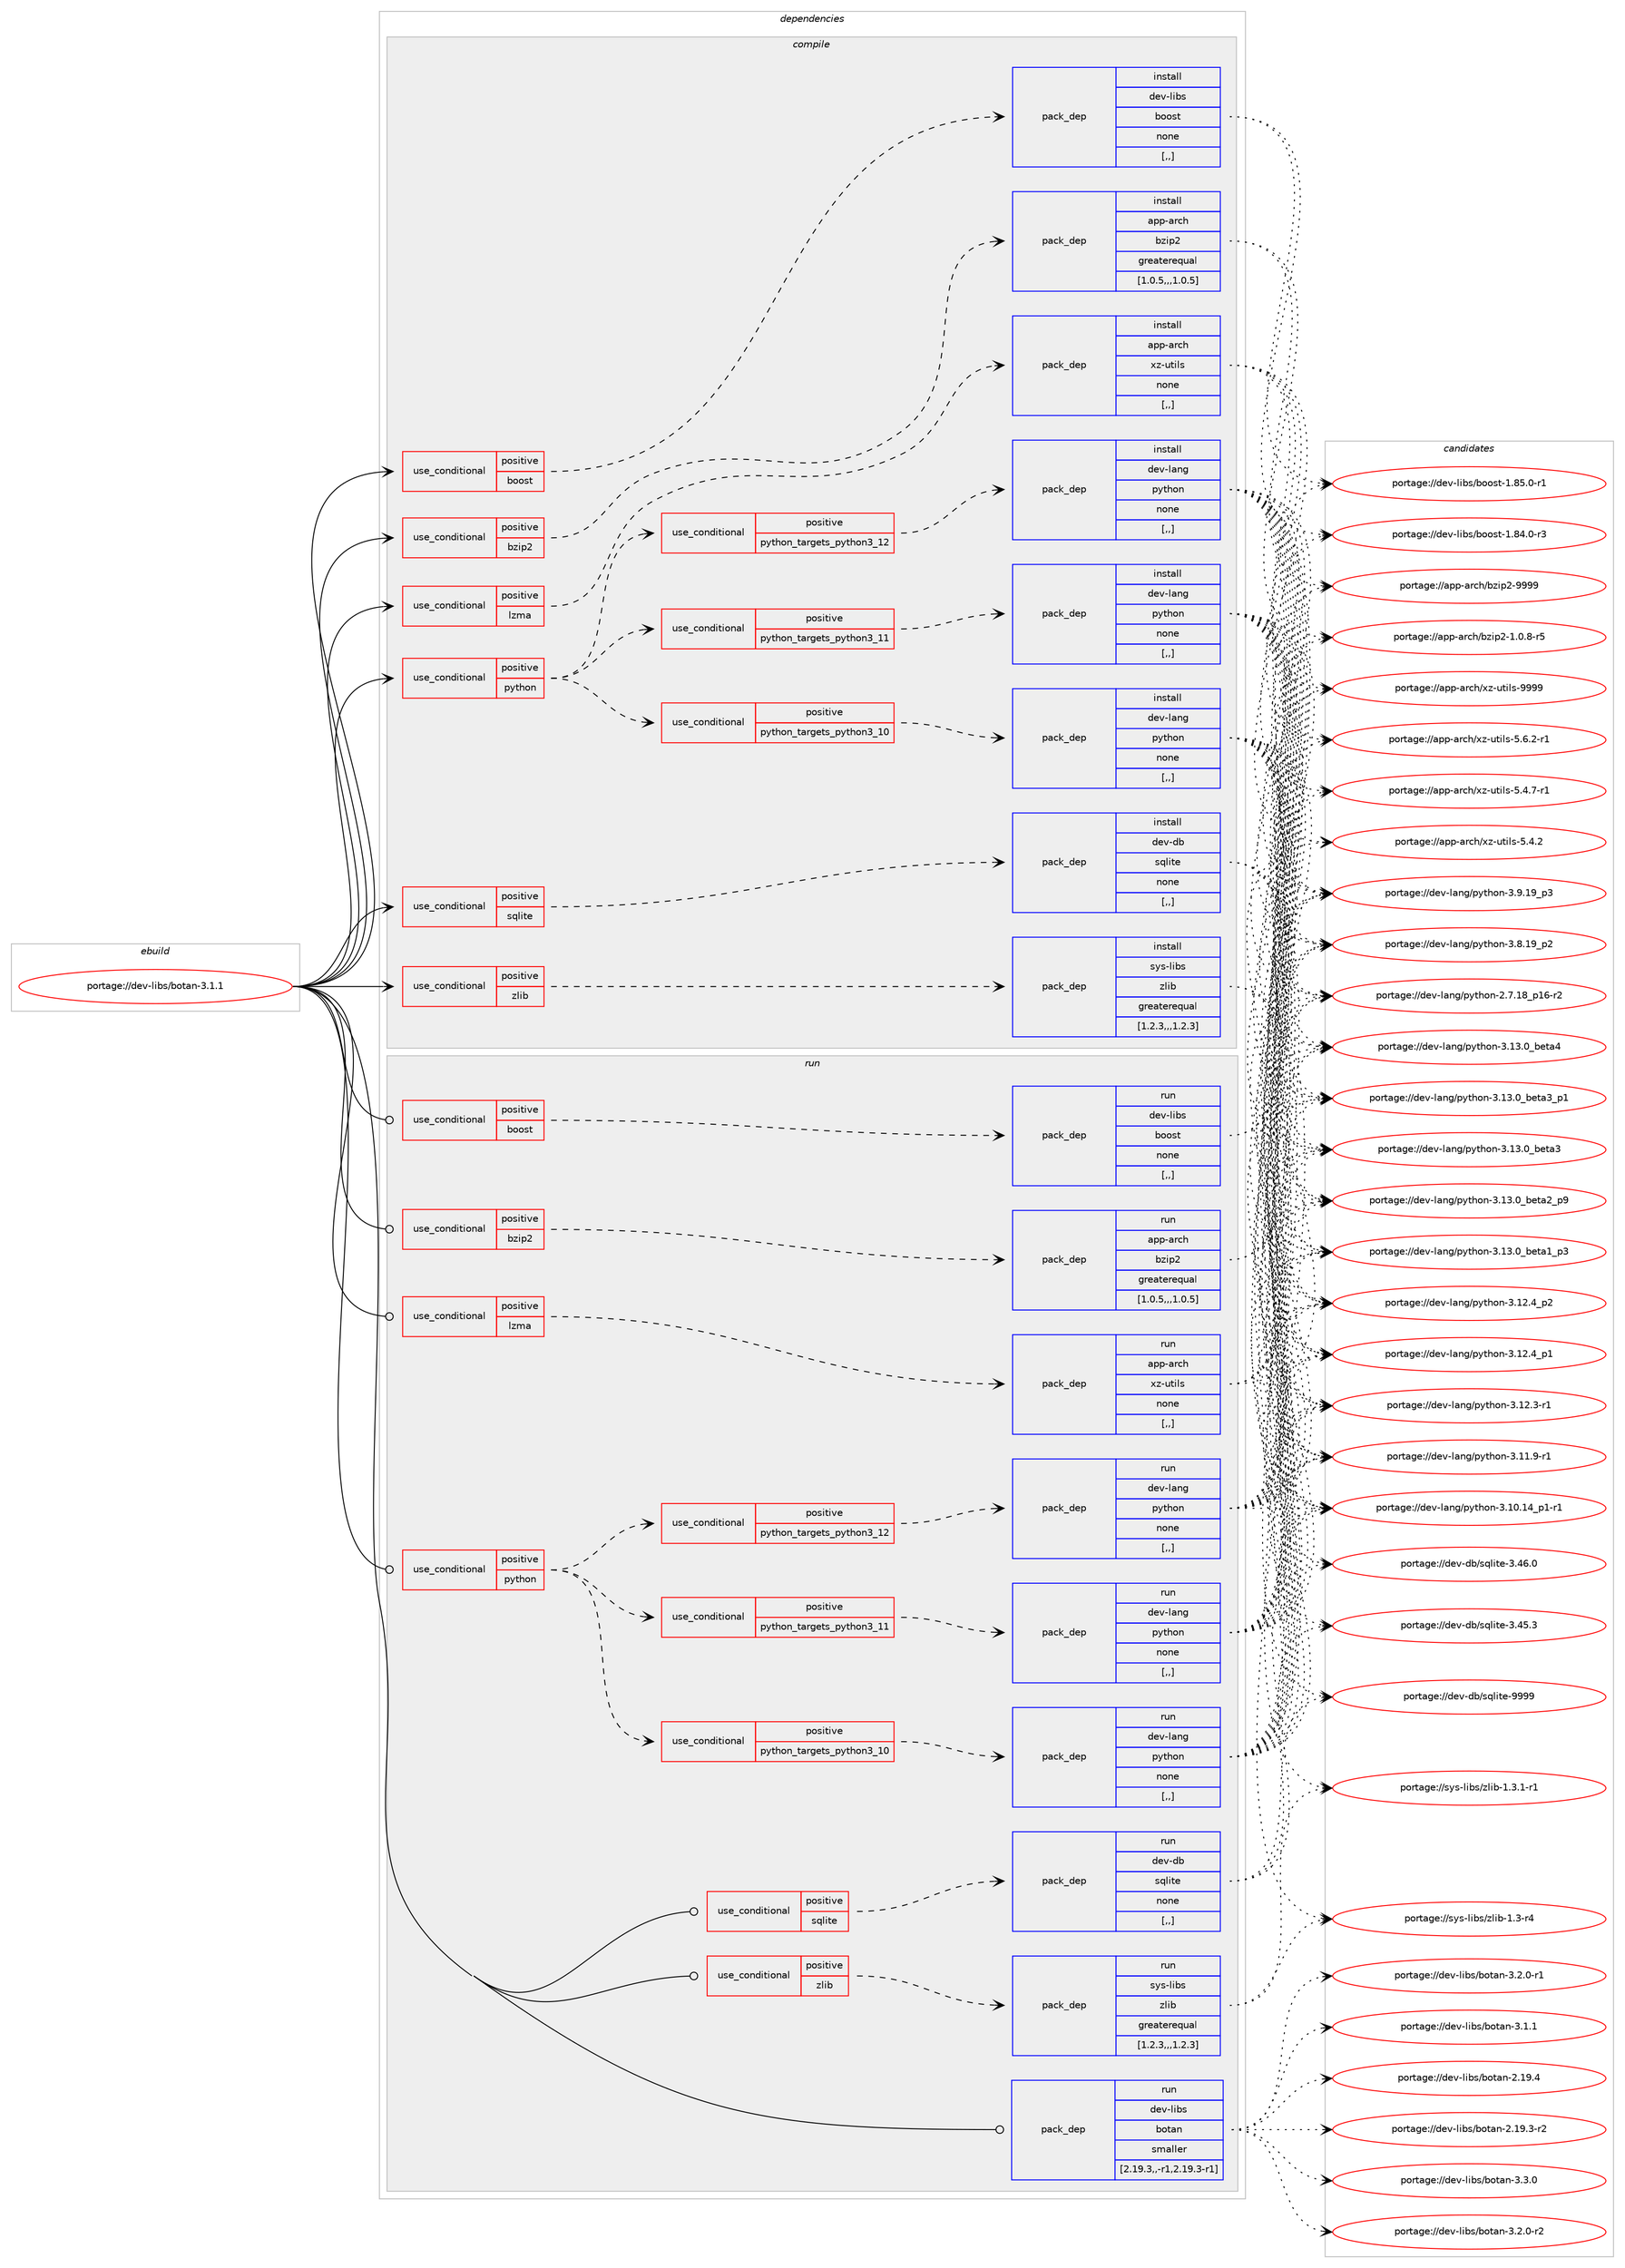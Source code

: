 digraph prolog {

# *************
# Graph options
# *************

newrank=true;
concentrate=true;
compound=true;
graph [rankdir=LR,fontname=Helvetica,fontsize=10,ranksep=1.5];#, ranksep=2.5, nodesep=0.2];
edge  [arrowhead=vee];
node  [fontname=Helvetica,fontsize=10];

# **********
# The ebuild
# **********

subgraph cluster_leftcol {
color=gray;
label=<<i>ebuild</i>>;
id [label="portage://dev-libs/botan-3.1.1", color=red, width=4, href="../dev-libs/botan-3.1.1.svg"];
}

# ****************
# The dependencies
# ****************

subgraph cluster_midcol {
color=gray;
label=<<i>dependencies</i>>;
subgraph cluster_compile {
fillcolor="#eeeeee";
style=filled;
label=<<i>compile</i>>;
subgraph cond25991 {
dependency107198 [label=<<TABLE BORDER="0" CELLBORDER="1" CELLSPACING="0" CELLPADDING="4"><TR><TD ROWSPAN="3" CELLPADDING="10">use_conditional</TD></TR><TR><TD>positive</TD></TR><TR><TD>boost</TD></TR></TABLE>>, shape=none, color=red];
subgraph pack80055 {
dependency107199 [label=<<TABLE BORDER="0" CELLBORDER="1" CELLSPACING="0" CELLPADDING="4" WIDTH="220"><TR><TD ROWSPAN="6" CELLPADDING="30">pack_dep</TD></TR><TR><TD WIDTH="110">install</TD></TR><TR><TD>dev-libs</TD></TR><TR><TD>boost</TD></TR><TR><TD>none</TD></TR><TR><TD>[,,]</TD></TR></TABLE>>, shape=none, color=blue];
}
dependency107198:e -> dependency107199:w [weight=20,style="dashed",arrowhead="vee"];
}
id:e -> dependency107198:w [weight=20,style="solid",arrowhead="vee"];
subgraph cond25992 {
dependency107200 [label=<<TABLE BORDER="0" CELLBORDER="1" CELLSPACING="0" CELLPADDING="4"><TR><TD ROWSPAN="3" CELLPADDING="10">use_conditional</TD></TR><TR><TD>positive</TD></TR><TR><TD>bzip2</TD></TR></TABLE>>, shape=none, color=red];
subgraph pack80056 {
dependency107201 [label=<<TABLE BORDER="0" CELLBORDER="1" CELLSPACING="0" CELLPADDING="4" WIDTH="220"><TR><TD ROWSPAN="6" CELLPADDING="30">pack_dep</TD></TR><TR><TD WIDTH="110">install</TD></TR><TR><TD>app-arch</TD></TR><TR><TD>bzip2</TD></TR><TR><TD>greaterequal</TD></TR><TR><TD>[1.0.5,,,1.0.5]</TD></TR></TABLE>>, shape=none, color=blue];
}
dependency107200:e -> dependency107201:w [weight=20,style="dashed",arrowhead="vee"];
}
id:e -> dependency107200:w [weight=20,style="solid",arrowhead="vee"];
subgraph cond25993 {
dependency107202 [label=<<TABLE BORDER="0" CELLBORDER="1" CELLSPACING="0" CELLPADDING="4"><TR><TD ROWSPAN="3" CELLPADDING="10">use_conditional</TD></TR><TR><TD>positive</TD></TR><TR><TD>lzma</TD></TR></TABLE>>, shape=none, color=red];
subgraph pack80057 {
dependency107203 [label=<<TABLE BORDER="0" CELLBORDER="1" CELLSPACING="0" CELLPADDING="4" WIDTH="220"><TR><TD ROWSPAN="6" CELLPADDING="30">pack_dep</TD></TR><TR><TD WIDTH="110">install</TD></TR><TR><TD>app-arch</TD></TR><TR><TD>xz-utils</TD></TR><TR><TD>none</TD></TR><TR><TD>[,,]</TD></TR></TABLE>>, shape=none, color=blue];
}
dependency107202:e -> dependency107203:w [weight=20,style="dashed",arrowhead="vee"];
}
id:e -> dependency107202:w [weight=20,style="solid",arrowhead="vee"];
subgraph cond25994 {
dependency107204 [label=<<TABLE BORDER="0" CELLBORDER="1" CELLSPACING="0" CELLPADDING="4"><TR><TD ROWSPAN="3" CELLPADDING="10">use_conditional</TD></TR><TR><TD>positive</TD></TR><TR><TD>python</TD></TR></TABLE>>, shape=none, color=red];
subgraph cond25995 {
dependency107205 [label=<<TABLE BORDER="0" CELLBORDER="1" CELLSPACING="0" CELLPADDING="4"><TR><TD ROWSPAN="3" CELLPADDING="10">use_conditional</TD></TR><TR><TD>positive</TD></TR><TR><TD>python_targets_python3_10</TD></TR></TABLE>>, shape=none, color=red];
subgraph pack80058 {
dependency107206 [label=<<TABLE BORDER="0" CELLBORDER="1" CELLSPACING="0" CELLPADDING="4" WIDTH="220"><TR><TD ROWSPAN="6" CELLPADDING="30">pack_dep</TD></TR><TR><TD WIDTH="110">install</TD></TR><TR><TD>dev-lang</TD></TR><TR><TD>python</TD></TR><TR><TD>none</TD></TR><TR><TD>[,,]</TD></TR></TABLE>>, shape=none, color=blue];
}
dependency107205:e -> dependency107206:w [weight=20,style="dashed",arrowhead="vee"];
}
dependency107204:e -> dependency107205:w [weight=20,style="dashed",arrowhead="vee"];
subgraph cond25996 {
dependency107207 [label=<<TABLE BORDER="0" CELLBORDER="1" CELLSPACING="0" CELLPADDING="4"><TR><TD ROWSPAN="3" CELLPADDING="10">use_conditional</TD></TR><TR><TD>positive</TD></TR><TR><TD>python_targets_python3_11</TD></TR></TABLE>>, shape=none, color=red];
subgraph pack80059 {
dependency107208 [label=<<TABLE BORDER="0" CELLBORDER="1" CELLSPACING="0" CELLPADDING="4" WIDTH="220"><TR><TD ROWSPAN="6" CELLPADDING="30">pack_dep</TD></TR><TR><TD WIDTH="110">install</TD></TR><TR><TD>dev-lang</TD></TR><TR><TD>python</TD></TR><TR><TD>none</TD></TR><TR><TD>[,,]</TD></TR></TABLE>>, shape=none, color=blue];
}
dependency107207:e -> dependency107208:w [weight=20,style="dashed",arrowhead="vee"];
}
dependency107204:e -> dependency107207:w [weight=20,style="dashed",arrowhead="vee"];
subgraph cond25997 {
dependency107209 [label=<<TABLE BORDER="0" CELLBORDER="1" CELLSPACING="0" CELLPADDING="4"><TR><TD ROWSPAN="3" CELLPADDING="10">use_conditional</TD></TR><TR><TD>positive</TD></TR><TR><TD>python_targets_python3_12</TD></TR></TABLE>>, shape=none, color=red];
subgraph pack80060 {
dependency107210 [label=<<TABLE BORDER="0" CELLBORDER="1" CELLSPACING="0" CELLPADDING="4" WIDTH="220"><TR><TD ROWSPAN="6" CELLPADDING="30">pack_dep</TD></TR><TR><TD WIDTH="110">install</TD></TR><TR><TD>dev-lang</TD></TR><TR><TD>python</TD></TR><TR><TD>none</TD></TR><TR><TD>[,,]</TD></TR></TABLE>>, shape=none, color=blue];
}
dependency107209:e -> dependency107210:w [weight=20,style="dashed",arrowhead="vee"];
}
dependency107204:e -> dependency107209:w [weight=20,style="dashed",arrowhead="vee"];
}
id:e -> dependency107204:w [weight=20,style="solid",arrowhead="vee"];
subgraph cond25998 {
dependency107211 [label=<<TABLE BORDER="0" CELLBORDER="1" CELLSPACING="0" CELLPADDING="4"><TR><TD ROWSPAN="3" CELLPADDING="10">use_conditional</TD></TR><TR><TD>positive</TD></TR><TR><TD>sqlite</TD></TR></TABLE>>, shape=none, color=red];
subgraph pack80061 {
dependency107212 [label=<<TABLE BORDER="0" CELLBORDER="1" CELLSPACING="0" CELLPADDING="4" WIDTH="220"><TR><TD ROWSPAN="6" CELLPADDING="30">pack_dep</TD></TR><TR><TD WIDTH="110">install</TD></TR><TR><TD>dev-db</TD></TR><TR><TD>sqlite</TD></TR><TR><TD>none</TD></TR><TR><TD>[,,]</TD></TR></TABLE>>, shape=none, color=blue];
}
dependency107211:e -> dependency107212:w [weight=20,style="dashed",arrowhead="vee"];
}
id:e -> dependency107211:w [weight=20,style="solid",arrowhead="vee"];
subgraph cond25999 {
dependency107213 [label=<<TABLE BORDER="0" CELLBORDER="1" CELLSPACING="0" CELLPADDING="4"><TR><TD ROWSPAN="3" CELLPADDING="10">use_conditional</TD></TR><TR><TD>positive</TD></TR><TR><TD>zlib</TD></TR></TABLE>>, shape=none, color=red];
subgraph pack80062 {
dependency107214 [label=<<TABLE BORDER="0" CELLBORDER="1" CELLSPACING="0" CELLPADDING="4" WIDTH="220"><TR><TD ROWSPAN="6" CELLPADDING="30">pack_dep</TD></TR><TR><TD WIDTH="110">install</TD></TR><TR><TD>sys-libs</TD></TR><TR><TD>zlib</TD></TR><TR><TD>greaterequal</TD></TR><TR><TD>[1.2.3,,,1.2.3]</TD></TR></TABLE>>, shape=none, color=blue];
}
dependency107213:e -> dependency107214:w [weight=20,style="dashed",arrowhead="vee"];
}
id:e -> dependency107213:w [weight=20,style="solid",arrowhead="vee"];
}
subgraph cluster_compileandrun {
fillcolor="#eeeeee";
style=filled;
label=<<i>compile and run</i>>;
}
subgraph cluster_run {
fillcolor="#eeeeee";
style=filled;
label=<<i>run</i>>;
subgraph cond26000 {
dependency107215 [label=<<TABLE BORDER="0" CELLBORDER="1" CELLSPACING="0" CELLPADDING="4"><TR><TD ROWSPAN="3" CELLPADDING="10">use_conditional</TD></TR><TR><TD>positive</TD></TR><TR><TD>boost</TD></TR></TABLE>>, shape=none, color=red];
subgraph pack80063 {
dependency107216 [label=<<TABLE BORDER="0" CELLBORDER="1" CELLSPACING="0" CELLPADDING="4" WIDTH="220"><TR><TD ROWSPAN="6" CELLPADDING="30">pack_dep</TD></TR><TR><TD WIDTH="110">run</TD></TR><TR><TD>dev-libs</TD></TR><TR><TD>boost</TD></TR><TR><TD>none</TD></TR><TR><TD>[,,]</TD></TR></TABLE>>, shape=none, color=blue];
}
dependency107215:e -> dependency107216:w [weight=20,style="dashed",arrowhead="vee"];
}
id:e -> dependency107215:w [weight=20,style="solid",arrowhead="odot"];
subgraph cond26001 {
dependency107217 [label=<<TABLE BORDER="0" CELLBORDER="1" CELLSPACING="0" CELLPADDING="4"><TR><TD ROWSPAN="3" CELLPADDING="10">use_conditional</TD></TR><TR><TD>positive</TD></TR><TR><TD>bzip2</TD></TR></TABLE>>, shape=none, color=red];
subgraph pack80064 {
dependency107218 [label=<<TABLE BORDER="0" CELLBORDER="1" CELLSPACING="0" CELLPADDING="4" WIDTH="220"><TR><TD ROWSPAN="6" CELLPADDING="30">pack_dep</TD></TR><TR><TD WIDTH="110">run</TD></TR><TR><TD>app-arch</TD></TR><TR><TD>bzip2</TD></TR><TR><TD>greaterequal</TD></TR><TR><TD>[1.0.5,,,1.0.5]</TD></TR></TABLE>>, shape=none, color=blue];
}
dependency107217:e -> dependency107218:w [weight=20,style="dashed",arrowhead="vee"];
}
id:e -> dependency107217:w [weight=20,style="solid",arrowhead="odot"];
subgraph cond26002 {
dependency107219 [label=<<TABLE BORDER="0" CELLBORDER="1" CELLSPACING="0" CELLPADDING="4"><TR><TD ROWSPAN="3" CELLPADDING="10">use_conditional</TD></TR><TR><TD>positive</TD></TR><TR><TD>lzma</TD></TR></TABLE>>, shape=none, color=red];
subgraph pack80065 {
dependency107220 [label=<<TABLE BORDER="0" CELLBORDER="1" CELLSPACING="0" CELLPADDING="4" WIDTH="220"><TR><TD ROWSPAN="6" CELLPADDING="30">pack_dep</TD></TR><TR><TD WIDTH="110">run</TD></TR><TR><TD>app-arch</TD></TR><TR><TD>xz-utils</TD></TR><TR><TD>none</TD></TR><TR><TD>[,,]</TD></TR></TABLE>>, shape=none, color=blue];
}
dependency107219:e -> dependency107220:w [weight=20,style="dashed",arrowhead="vee"];
}
id:e -> dependency107219:w [weight=20,style="solid",arrowhead="odot"];
subgraph cond26003 {
dependency107221 [label=<<TABLE BORDER="0" CELLBORDER="1" CELLSPACING="0" CELLPADDING="4"><TR><TD ROWSPAN="3" CELLPADDING="10">use_conditional</TD></TR><TR><TD>positive</TD></TR><TR><TD>python</TD></TR></TABLE>>, shape=none, color=red];
subgraph cond26004 {
dependency107222 [label=<<TABLE BORDER="0" CELLBORDER="1" CELLSPACING="0" CELLPADDING="4"><TR><TD ROWSPAN="3" CELLPADDING="10">use_conditional</TD></TR><TR><TD>positive</TD></TR><TR><TD>python_targets_python3_10</TD></TR></TABLE>>, shape=none, color=red];
subgraph pack80066 {
dependency107223 [label=<<TABLE BORDER="0" CELLBORDER="1" CELLSPACING="0" CELLPADDING="4" WIDTH="220"><TR><TD ROWSPAN="6" CELLPADDING="30">pack_dep</TD></TR><TR><TD WIDTH="110">run</TD></TR><TR><TD>dev-lang</TD></TR><TR><TD>python</TD></TR><TR><TD>none</TD></TR><TR><TD>[,,]</TD></TR></TABLE>>, shape=none, color=blue];
}
dependency107222:e -> dependency107223:w [weight=20,style="dashed",arrowhead="vee"];
}
dependency107221:e -> dependency107222:w [weight=20,style="dashed",arrowhead="vee"];
subgraph cond26005 {
dependency107224 [label=<<TABLE BORDER="0" CELLBORDER="1" CELLSPACING="0" CELLPADDING="4"><TR><TD ROWSPAN="3" CELLPADDING="10">use_conditional</TD></TR><TR><TD>positive</TD></TR><TR><TD>python_targets_python3_11</TD></TR></TABLE>>, shape=none, color=red];
subgraph pack80067 {
dependency107225 [label=<<TABLE BORDER="0" CELLBORDER="1" CELLSPACING="0" CELLPADDING="4" WIDTH="220"><TR><TD ROWSPAN="6" CELLPADDING="30">pack_dep</TD></TR><TR><TD WIDTH="110">run</TD></TR><TR><TD>dev-lang</TD></TR><TR><TD>python</TD></TR><TR><TD>none</TD></TR><TR><TD>[,,]</TD></TR></TABLE>>, shape=none, color=blue];
}
dependency107224:e -> dependency107225:w [weight=20,style="dashed",arrowhead="vee"];
}
dependency107221:e -> dependency107224:w [weight=20,style="dashed",arrowhead="vee"];
subgraph cond26006 {
dependency107226 [label=<<TABLE BORDER="0" CELLBORDER="1" CELLSPACING="0" CELLPADDING="4"><TR><TD ROWSPAN="3" CELLPADDING="10">use_conditional</TD></TR><TR><TD>positive</TD></TR><TR><TD>python_targets_python3_12</TD></TR></TABLE>>, shape=none, color=red];
subgraph pack80068 {
dependency107227 [label=<<TABLE BORDER="0" CELLBORDER="1" CELLSPACING="0" CELLPADDING="4" WIDTH="220"><TR><TD ROWSPAN="6" CELLPADDING="30">pack_dep</TD></TR><TR><TD WIDTH="110">run</TD></TR><TR><TD>dev-lang</TD></TR><TR><TD>python</TD></TR><TR><TD>none</TD></TR><TR><TD>[,,]</TD></TR></TABLE>>, shape=none, color=blue];
}
dependency107226:e -> dependency107227:w [weight=20,style="dashed",arrowhead="vee"];
}
dependency107221:e -> dependency107226:w [weight=20,style="dashed",arrowhead="vee"];
}
id:e -> dependency107221:w [weight=20,style="solid",arrowhead="odot"];
subgraph cond26007 {
dependency107228 [label=<<TABLE BORDER="0" CELLBORDER="1" CELLSPACING="0" CELLPADDING="4"><TR><TD ROWSPAN="3" CELLPADDING="10">use_conditional</TD></TR><TR><TD>positive</TD></TR><TR><TD>sqlite</TD></TR></TABLE>>, shape=none, color=red];
subgraph pack80069 {
dependency107229 [label=<<TABLE BORDER="0" CELLBORDER="1" CELLSPACING="0" CELLPADDING="4" WIDTH="220"><TR><TD ROWSPAN="6" CELLPADDING="30">pack_dep</TD></TR><TR><TD WIDTH="110">run</TD></TR><TR><TD>dev-db</TD></TR><TR><TD>sqlite</TD></TR><TR><TD>none</TD></TR><TR><TD>[,,]</TD></TR></TABLE>>, shape=none, color=blue];
}
dependency107228:e -> dependency107229:w [weight=20,style="dashed",arrowhead="vee"];
}
id:e -> dependency107228:w [weight=20,style="solid",arrowhead="odot"];
subgraph cond26008 {
dependency107230 [label=<<TABLE BORDER="0" CELLBORDER="1" CELLSPACING="0" CELLPADDING="4"><TR><TD ROWSPAN="3" CELLPADDING="10">use_conditional</TD></TR><TR><TD>positive</TD></TR><TR><TD>zlib</TD></TR></TABLE>>, shape=none, color=red];
subgraph pack80070 {
dependency107231 [label=<<TABLE BORDER="0" CELLBORDER="1" CELLSPACING="0" CELLPADDING="4" WIDTH="220"><TR><TD ROWSPAN="6" CELLPADDING="30">pack_dep</TD></TR><TR><TD WIDTH="110">run</TD></TR><TR><TD>sys-libs</TD></TR><TR><TD>zlib</TD></TR><TR><TD>greaterequal</TD></TR><TR><TD>[1.2.3,,,1.2.3]</TD></TR></TABLE>>, shape=none, color=blue];
}
dependency107230:e -> dependency107231:w [weight=20,style="dashed",arrowhead="vee"];
}
id:e -> dependency107230:w [weight=20,style="solid",arrowhead="odot"];
subgraph pack80071 {
dependency107232 [label=<<TABLE BORDER="0" CELLBORDER="1" CELLSPACING="0" CELLPADDING="4" WIDTH="220"><TR><TD ROWSPAN="6" CELLPADDING="30">pack_dep</TD></TR><TR><TD WIDTH="110">run</TD></TR><TR><TD>dev-libs</TD></TR><TR><TD>botan</TD></TR><TR><TD>smaller</TD></TR><TR><TD>[2.19.3,,-r1,2.19.3-r1]</TD></TR></TABLE>>, shape=none, color=blue];
}
id:e -> dependency107232:w [weight=20,style="solid",arrowhead="odot"];
}
}

# **************
# The candidates
# **************

subgraph cluster_choices {
rank=same;
color=gray;
label=<<i>candidates</i>>;

subgraph choice80055 {
color=black;
nodesep=1;
choice10010111845108105981154798111111115116454946565346484511449 [label="portage://dev-libs/boost-1.85.0-r1", color=red, width=4,href="../dev-libs/boost-1.85.0-r1.svg"];
choice10010111845108105981154798111111115116454946565246484511451 [label="portage://dev-libs/boost-1.84.0-r3", color=red, width=4,href="../dev-libs/boost-1.84.0-r3.svg"];
dependency107199:e -> choice10010111845108105981154798111111115116454946565346484511449:w [style=dotted,weight="100"];
dependency107199:e -> choice10010111845108105981154798111111115116454946565246484511451:w [style=dotted,weight="100"];
}
subgraph choice80056 {
color=black;
nodesep=1;
choice971121124597114991044798122105112504557575757 [label="portage://app-arch/bzip2-9999", color=red, width=4,href="../app-arch/bzip2-9999.svg"];
choice971121124597114991044798122105112504549464846564511453 [label="portage://app-arch/bzip2-1.0.8-r5", color=red, width=4,href="../app-arch/bzip2-1.0.8-r5.svg"];
dependency107201:e -> choice971121124597114991044798122105112504557575757:w [style=dotted,weight="100"];
dependency107201:e -> choice971121124597114991044798122105112504549464846564511453:w [style=dotted,weight="100"];
}
subgraph choice80057 {
color=black;
nodesep=1;
choice9711211245971149910447120122451171161051081154557575757 [label="portage://app-arch/xz-utils-9999", color=red, width=4,href="../app-arch/xz-utils-9999.svg"];
choice9711211245971149910447120122451171161051081154553465446504511449 [label="portage://app-arch/xz-utils-5.6.2-r1", color=red, width=4,href="../app-arch/xz-utils-5.6.2-r1.svg"];
choice9711211245971149910447120122451171161051081154553465246554511449 [label="portage://app-arch/xz-utils-5.4.7-r1", color=red, width=4,href="../app-arch/xz-utils-5.4.7-r1.svg"];
choice971121124597114991044712012245117116105108115455346524650 [label="portage://app-arch/xz-utils-5.4.2", color=red, width=4,href="../app-arch/xz-utils-5.4.2.svg"];
dependency107203:e -> choice9711211245971149910447120122451171161051081154557575757:w [style=dotted,weight="100"];
dependency107203:e -> choice9711211245971149910447120122451171161051081154553465446504511449:w [style=dotted,weight="100"];
dependency107203:e -> choice9711211245971149910447120122451171161051081154553465246554511449:w [style=dotted,weight="100"];
dependency107203:e -> choice971121124597114991044712012245117116105108115455346524650:w [style=dotted,weight="100"];
}
subgraph choice80058 {
color=black;
nodesep=1;
choice1001011184510897110103471121211161041111104551464951464895981011169752 [label="portage://dev-lang/python-3.13.0_beta4", color=red, width=4,href="../dev-lang/python-3.13.0_beta4.svg"];
choice10010111845108971101034711212111610411111045514649514648959810111697519511249 [label="portage://dev-lang/python-3.13.0_beta3_p1", color=red, width=4,href="../dev-lang/python-3.13.0_beta3_p1.svg"];
choice1001011184510897110103471121211161041111104551464951464895981011169751 [label="portage://dev-lang/python-3.13.0_beta3", color=red, width=4,href="../dev-lang/python-3.13.0_beta3.svg"];
choice10010111845108971101034711212111610411111045514649514648959810111697509511257 [label="portage://dev-lang/python-3.13.0_beta2_p9", color=red, width=4,href="../dev-lang/python-3.13.0_beta2_p9.svg"];
choice10010111845108971101034711212111610411111045514649514648959810111697499511251 [label="portage://dev-lang/python-3.13.0_beta1_p3", color=red, width=4,href="../dev-lang/python-3.13.0_beta1_p3.svg"];
choice100101118451089711010347112121116104111110455146495046529511250 [label="portage://dev-lang/python-3.12.4_p2", color=red, width=4,href="../dev-lang/python-3.12.4_p2.svg"];
choice100101118451089711010347112121116104111110455146495046529511249 [label="portage://dev-lang/python-3.12.4_p1", color=red, width=4,href="../dev-lang/python-3.12.4_p1.svg"];
choice100101118451089711010347112121116104111110455146495046514511449 [label="portage://dev-lang/python-3.12.3-r1", color=red, width=4,href="../dev-lang/python-3.12.3-r1.svg"];
choice100101118451089711010347112121116104111110455146494946574511449 [label="portage://dev-lang/python-3.11.9-r1", color=red, width=4,href="../dev-lang/python-3.11.9-r1.svg"];
choice100101118451089711010347112121116104111110455146494846495295112494511449 [label="portage://dev-lang/python-3.10.14_p1-r1", color=red, width=4,href="../dev-lang/python-3.10.14_p1-r1.svg"];
choice100101118451089711010347112121116104111110455146574649579511251 [label="portage://dev-lang/python-3.9.19_p3", color=red, width=4,href="../dev-lang/python-3.9.19_p3.svg"];
choice100101118451089711010347112121116104111110455146564649579511250 [label="portage://dev-lang/python-3.8.19_p2", color=red, width=4,href="../dev-lang/python-3.8.19_p2.svg"];
choice100101118451089711010347112121116104111110455046554649569511249544511450 [label="portage://dev-lang/python-2.7.18_p16-r2", color=red, width=4,href="../dev-lang/python-2.7.18_p16-r2.svg"];
dependency107206:e -> choice1001011184510897110103471121211161041111104551464951464895981011169752:w [style=dotted,weight="100"];
dependency107206:e -> choice10010111845108971101034711212111610411111045514649514648959810111697519511249:w [style=dotted,weight="100"];
dependency107206:e -> choice1001011184510897110103471121211161041111104551464951464895981011169751:w [style=dotted,weight="100"];
dependency107206:e -> choice10010111845108971101034711212111610411111045514649514648959810111697509511257:w [style=dotted,weight="100"];
dependency107206:e -> choice10010111845108971101034711212111610411111045514649514648959810111697499511251:w [style=dotted,weight="100"];
dependency107206:e -> choice100101118451089711010347112121116104111110455146495046529511250:w [style=dotted,weight="100"];
dependency107206:e -> choice100101118451089711010347112121116104111110455146495046529511249:w [style=dotted,weight="100"];
dependency107206:e -> choice100101118451089711010347112121116104111110455146495046514511449:w [style=dotted,weight="100"];
dependency107206:e -> choice100101118451089711010347112121116104111110455146494946574511449:w [style=dotted,weight="100"];
dependency107206:e -> choice100101118451089711010347112121116104111110455146494846495295112494511449:w [style=dotted,weight="100"];
dependency107206:e -> choice100101118451089711010347112121116104111110455146574649579511251:w [style=dotted,weight="100"];
dependency107206:e -> choice100101118451089711010347112121116104111110455146564649579511250:w [style=dotted,weight="100"];
dependency107206:e -> choice100101118451089711010347112121116104111110455046554649569511249544511450:w [style=dotted,weight="100"];
}
subgraph choice80059 {
color=black;
nodesep=1;
choice1001011184510897110103471121211161041111104551464951464895981011169752 [label="portage://dev-lang/python-3.13.0_beta4", color=red, width=4,href="../dev-lang/python-3.13.0_beta4.svg"];
choice10010111845108971101034711212111610411111045514649514648959810111697519511249 [label="portage://dev-lang/python-3.13.0_beta3_p1", color=red, width=4,href="../dev-lang/python-3.13.0_beta3_p1.svg"];
choice1001011184510897110103471121211161041111104551464951464895981011169751 [label="portage://dev-lang/python-3.13.0_beta3", color=red, width=4,href="../dev-lang/python-3.13.0_beta3.svg"];
choice10010111845108971101034711212111610411111045514649514648959810111697509511257 [label="portage://dev-lang/python-3.13.0_beta2_p9", color=red, width=4,href="../dev-lang/python-3.13.0_beta2_p9.svg"];
choice10010111845108971101034711212111610411111045514649514648959810111697499511251 [label="portage://dev-lang/python-3.13.0_beta1_p3", color=red, width=4,href="../dev-lang/python-3.13.0_beta1_p3.svg"];
choice100101118451089711010347112121116104111110455146495046529511250 [label="portage://dev-lang/python-3.12.4_p2", color=red, width=4,href="../dev-lang/python-3.12.4_p2.svg"];
choice100101118451089711010347112121116104111110455146495046529511249 [label="portage://dev-lang/python-3.12.4_p1", color=red, width=4,href="../dev-lang/python-3.12.4_p1.svg"];
choice100101118451089711010347112121116104111110455146495046514511449 [label="portage://dev-lang/python-3.12.3-r1", color=red, width=4,href="../dev-lang/python-3.12.3-r1.svg"];
choice100101118451089711010347112121116104111110455146494946574511449 [label="portage://dev-lang/python-3.11.9-r1", color=red, width=4,href="../dev-lang/python-3.11.9-r1.svg"];
choice100101118451089711010347112121116104111110455146494846495295112494511449 [label="portage://dev-lang/python-3.10.14_p1-r1", color=red, width=4,href="../dev-lang/python-3.10.14_p1-r1.svg"];
choice100101118451089711010347112121116104111110455146574649579511251 [label="portage://dev-lang/python-3.9.19_p3", color=red, width=4,href="../dev-lang/python-3.9.19_p3.svg"];
choice100101118451089711010347112121116104111110455146564649579511250 [label="portage://dev-lang/python-3.8.19_p2", color=red, width=4,href="../dev-lang/python-3.8.19_p2.svg"];
choice100101118451089711010347112121116104111110455046554649569511249544511450 [label="portage://dev-lang/python-2.7.18_p16-r2", color=red, width=4,href="../dev-lang/python-2.7.18_p16-r2.svg"];
dependency107208:e -> choice1001011184510897110103471121211161041111104551464951464895981011169752:w [style=dotted,weight="100"];
dependency107208:e -> choice10010111845108971101034711212111610411111045514649514648959810111697519511249:w [style=dotted,weight="100"];
dependency107208:e -> choice1001011184510897110103471121211161041111104551464951464895981011169751:w [style=dotted,weight="100"];
dependency107208:e -> choice10010111845108971101034711212111610411111045514649514648959810111697509511257:w [style=dotted,weight="100"];
dependency107208:e -> choice10010111845108971101034711212111610411111045514649514648959810111697499511251:w [style=dotted,weight="100"];
dependency107208:e -> choice100101118451089711010347112121116104111110455146495046529511250:w [style=dotted,weight="100"];
dependency107208:e -> choice100101118451089711010347112121116104111110455146495046529511249:w [style=dotted,weight="100"];
dependency107208:e -> choice100101118451089711010347112121116104111110455146495046514511449:w [style=dotted,weight="100"];
dependency107208:e -> choice100101118451089711010347112121116104111110455146494946574511449:w [style=dotted,weight="100"];
dependency107208:e -> choice100101118451089711010347112121116104111110455146494846495295112494511449:w [style=dotted,weight="100"];
dependency107208:e -> choice100101118451089711010347112121116104111110455146574649579511251:w [style=dotted,weight="100"];
dependency107208:e -> choice100101118451089711010347112121116104111110455146564649579511250:w [style=dotted,weight="100"];
dependency107208:e -> choice100101118451089711010347112121116104111110455046554649569511249544511450:w [style=dotted,weight="100"];
}
subgraph choice80060 {
color=black;
nodesep=1;
choice1001011184510897110103471121211161041111104551464951464895981011169752 [label="portage://dev-lang/python-3.13.0_beta4", color=red, width=4,href="../dev-lang/python-3.13.0_beta4.svg"];
choice10010111845108971101034711212111610411111045514649514648959810111697519511249 [label="portage://dev-lang/python-3.13.0_beta3_p1", color=red, width=4,href="../dev-lang/python-3.13.0_beta3_p1.svg"];
choice1001011184510897110103471121211161041111104551464951464895981011169751 [label="portage://dev-lang/python-3.13.0_beta3", color=red, width=4,href="../dev-lang/python-3.13.0_beta3.svg"];
choice10010111845108971101034711212111610411111045514649514648959810111697509511257 [label="portage://dev-lang/python-3.13.0_beta2_p9", color=red, width=4,href="../dev-lang/python-3.13.0_beta2_p9.svg"];
choice10010111845108971101034711212111610411111045514649514648959810111697499511251 [label="portage://dev-lang/python-3.13.0_beta1_p3", color=red, width=4,href="../dev-lang/python-3.13.0_beta1_p3.svg"];
choice100101118451089711010347112121116104111110455146495046529511250 [label="portage://dev-lang/python-3.12.4_p2", color=red, width=4,href="../dev-lang/python-3.12.4_p2.svg"];
choice100101118451089711010347112121116104111110455146495046529511249 [label="portage://dev-lang/python-3.12.4_p1", color=red, width=4,href="../dev-lang/python-3.12.4_p1.svg"];
choice100101118451089711010347112121116104111110455146495046514511449 [label="portage://dev-lang/python-3.12.3-r1", color=red, width=4,href="../dev-lang/python-3.12.3-r1.svg"];
choice100101118451089711010347112121116104111110455146494946574511449 [label="portage://dev-lang/python-3.11.9-r1", color=red, width=4,href="../dev-lang/python-3.11.9-r1.svg"];
choice100101118451089711010347112121116104111110455146494846495295112494511449 [label="portage://dev-lang/python-3.10.14_p1-r1", color=red, width=4,href="../dev-lang/python-3.10.14_p1-r1.svg"];
choice100101118451089711010347112121116104111110455146574649579511251 [label="portage://dev-lang/python-3.9.19_p3", color=red, width=4,href="../dev-lang/python-3.9.19_p3.svg"];
choice100101118451089711010347112121116104111110455146564649579511250 [label="portage://dev-lang/python-3.8.19_p2", color=red, width=4,href="../dev-lang/python-3.8.19_p2.svg"];
choice100101118451089711010347112121116104111110455046554649569511249544511450 [label="portage://dev-lang/python-2.7.18_p16-r2", color=red, width=4,href="../dev-lang/python-2.7.18_p16-r2.svg"];
dependency107210:e -> choice1001011184510897110103471121211161041111104551464951464895981011169752:w [style=dotted,weight="100"];
dependency107210:e -> choice10010111845108971101034711212111610411111045514649514648959810111697519511249:w [style=dotted,weight="100"];
dependency107210:e -> choice1001011184510897110103471121211161041111104551464951464895981011169751:w [style=dotted,weight="100"];
dependency107210:e -> choice10010111845108971101034711212111610411111045514649514648959810111697509511257:w [style=dotted,weight="100"];
dependency107210:e -> choice10010111845108971101034711212111610411111045514649514648959810111697499511251:w [style=dotted,weight="100"];
dependency107210:e -> choice100101118451089711010347112121116104111110455146495046529511250:w [style=dotted,weight="100"];
dependency107210:e -> choice100101118451089711010347112121116104111110455146495046529511249:w [style=dotted,weight="100"];
dependency107210:e -> choice100101118451089711010347112121116104111110455146495046514511449:w [style=dotted,weight="100"];
dependency107210:e -> choice100101118451089711010347112121116104111110455146494946574511449:w [style=dotted,weight="100"];
dependency107210:e -> choice100101118451089711010347112121116104111110455146494846495295112494511449:w [style=dotted,weight="100"];
dependency107210:e -> choice100101118451089711010347112121116104111110455146574649579511251:w [style=dotted,weight="100"];
dependency107210:e -> choice100101118451089711010347112121116104111110455146564649579511250:w [style=dotted,weight="100"];
dependency107210:e -> choice100101118451089711010347112121116104111110455046554649569511249544511450:w [style=dotted,weight="100"];
}
subgraph choice80061 {
color=black;
nodesep=1;
choice1001011184510098471151131081051161014557575757 [label="portage://dev-db/sqlite-9999", color=red, width=4,href="../dev-db/sqlite-9999.svg"];
choice10010111845100984711511310810511610145514652544648 [label="portage://dev-db/sqlite-3.46.0", color=red, width=4,href="../dev-db/sqlite-3.46.0.svg"];
choice10010111845100984711511310810511610145514652534651 [label="portage://dev-db/sqlite-3.45.3", color=red, width=4,href="../dev-db/sqlite-3.45.3.svg"];
dependency107212:e -> choice1001011184510098471151131081051161014557575757:w [style=dotted,weight="100"];
dependency107212:e -> choice10010111845100984711511310810511610145514652544648:w [style=dotted,weight="100"];
dependency107212:e -> choice10010111845100984711511310810511610145514652534651:w [style=dotted,weight="100"];
}
subgraph choice80062 {
color=black;
nodesep=1;
choice115121115451081059811547122108105984549465146494511449 [label="portage://sys-libs/zlib-1.3.1-r1", color=red, width=4,href="../sys-libs/zlib-1.3.1-r1.svg"];
choice11512111545108105981154712210810598454946514511452 [label="portage://sys-libs/zlib-1.3-r4", color=red, width=4,href="../sys-libs/zlib-1.3-r4.svg"];
dependency107214:e -> choice115121115451081059811547122108105984549465146494511449:w [style=dotted,weight="100"];
dependency107214:e -> choice11512111545108105981154712210810598454946514511452:w [style=dotted,weight="100"];
}
subgraph choice80063 {
color=black;
nodesep=1;
choice10010111845108105981154798111111115116454946565346484511449 [label="portage://dev-libs/boost-1.85.0-r1", color=red, width=4,href="../dev-libs/boost-1.85.0-r1.svg"];
choice10010111845108105981154798111111115116454946565246484511451 [label="portage://dev-libs/boost-1.84.0-r3", color=red, width=4,href="../dev-libs/boost-1.84.0-r3.svg"];
dependency107216:e -> choice10010111845108105981154798111111115116454946565346484511449:w [style=dotted,weight="100"];
dependency107216:e -> choice10010111845108105981154798111111115116454946565246484511451:w [style=dotted,weight="100"];
}
subgraph choice80064 {
color=black;
nodesep=1;
choice971121124597114991044798122105112504557575757 [label="portage://app-arch/bzip2-9999", color=red, width=4,href="../app-arch/bzip2-9999.svg"];
choice971121124597114991044798122105112504549464846564511453 [label="portage://app-arch/bzip2-1.0.8-r5", color=red, width=4,href="../app-arch/bzip2-1.0.8-r5.svg"];
dependency107218:e -> choice971121124597114991044798122105112504557575757:w [style=dotted,weight="100"];
dependency107218:e -> choice971121124597114991044798122105112504549464846564511453:w [style=dotted,weight="100"];
}
subgraph choice80065 {
color=black;
nodesep=1;
choice9711211245971149910447120122451171161051081154557575757 [label="portage://app-arch/xz-utils-9999", color=red, width=4,href="../app-arch/xz-utils-9999.svg"];
choice9711211245971149910447120122451171161051081154553465446504511449 [label="portage://app-arch/xz-utils-5.6.2-r1", color=red, width=4,href="../app-arch/xz-utils-5.6.2-r1.svg"];
choice9711211245971149910447120122451171161051081154553465246554511449 [label="portage://app-arch/xz-utils-5.4.7-r1", color=red, width=4,href="../app-arch/xz-utils-5.4.7-r1.svg"];
choice971121124597114991044712012245117116105108115455346524650 [label="portage://app-arch/xz-utils-5.4.2", color=red, width=4,href="../app-arch/xz-utils-5.4.2.svg"];
dependency107220:e -> choice9711211245971149910447120122451171161051081154557575757:w [style=dotted,weight="100"];
dependency107220:e -> choice9711211245971149910447120122451171161051081154553465446504511449:w [style=dotted,weight="100"];
dependency107220:e -> choice9711211245971149910447120122451171161051081154553465246554511449:w [style=dotted,weight="100"];
dependency107220:e -> choice971121124597114991044712012245117116105108115455346524650:w [style=dotted,weight="100"];
}
subgraph choice80066 {
color=black;
nodesep=1;
choice1001011184510897110103471121211161041111104551464951464895981011169752 [label="portage://dev-lang/python-3.13.0_beta4", color=red, width=4,href="../dev-lang/python-3.13.0_beta4.svg"];
choice10010111845108971101034711212111610411111045514649514648959810111697519511249 [label="portage://dev-lang/python-3.13.0_beta3_p1", color=red, width=4,href="../dev-lang/python-3.13.0_beta3_p1.svg"];
choice1001011184510897110103471121211161041111104551464951464895981011169751 [label="portage://dev-lang/python-3.13.0_beta3", color=red, width=4,href="../dev-lang/python-3.13.0_beta3.svg"];
choice10010111845108971101034711212111610411111045514649514648959810111697509511257 [label="portage://dev-lang/python-3.13.0_beta2_p9", color=red, width=4,href="../dev-lang/python-3.13.0_beta2_p9.svg"];
choice10010111845108971101034711212111610411111045514649514648959810111697499511251 [label="portage://dev-lang/python-3.13.0_beta1_p3", color=red, width=4,href="../dev-lang/python-3.13.0_beta1_p3.svg"];
choice100101118451089711010347112121116104111110455146495046529511250 [label="portage://dev-lang/python-3.12.4_p2", color=red, width=4,href="../dev-lang/python-3.12.4_p2.svg"];
choice100101118451089711010347112121116104111110455146495046529511249 [label="portage://dev-lang/python-3.12.4_p1", color=red, width=4,href="../dev-lang/python-3.12.4_p1.svg"];
choice100101118451089711010347112121116104111110455146495046514511449 [label="portage://dev-lang/python-3.12.3-r1", color=red, width=4,href="../dev-lang/python-3.12.3-r1.svg"];
choice100101118451089711010347112121116104111110455146494946574511449 [label="portage://dev-lang/python-3.11.9-r1", color=red, width=4,href="../dev-lang/python-3.11.9-r1.svg"];
choice100101118451089711010347112121116104111110455146494846495295112494511449 [label="portage://dev-lang/python-3.10.14_p1-r1", color=red, width=4,href="../dev-lang/python-3.10.14_p1-r1.svg"];
choice100101118451089711010347112121116104111110455146574649579511251 [label="portage://dev-lang/python-3.9.19_p3", color=red, width=4,href="../dev-lang/python-3.9.19_p3.svg"];
choice100101118451089711010347112121116104111110455146564649579511250 [label="portage://dev-lang/python-3.8.19_p2", color=red, width=4,href="../dev-lang/python-3.8.19_p2.svg"];
choice100101118451089711010347112121116104111110455046554649569511249544511450 [label="portage://dev-lang/python-2.7.18_p16-r2", color=red, width=4,href="../dev-lang/python-2.7.18_p16-r2.svg"];
dependency107223:e -> choice1001011184510897110103471121211161041111104551464951464895981011169752:w [style=dotted,weight="100"];
dependency107223:e -> choice10010111845108971101034711212111610411111045514649514648959810111697519511249:w [style=dotted,weight="100"];
dependency107223:e -> choice1001011184510897110103471121211161041111104551464951464895981011169751:w [style=dotted,weight="100"];
dependency107223:e -> choice10010111845108971101034711212111610411111045514649514648959810111697509511257:w [style=dotted,weight="100"];
dependency107223:e -> choice10010111845108971101034711212111610411111045514649514648959810111697499511251:w [style=dotted,weight="100"];
dependency107223:e -> choice100101118451089711010347112121116104111110455146495046529511250:w [style=dotted,weight="100"];
dependency107223:e -> choice100101118451089711010347112121116104111110455146495046529511249:w [style=dotted,weight="100"];
dependency107223:e -> choice100101118451089711010347112121116104111110455146495046514511449:w [style=dotted,weight="100"];
dependency107223:e -> choice100101118451089711010347112121116104111110455146494946574511449:w [style=dotted,weight="100"];
dependency107223:e -> choice100101118451089711010347112121116104111110455146494846495295112494511449:w [style=dotted,weight="100"];
dependency107223:e -> choice100101118451089711010347112121116104111110455146574649579511251:w [style=dotted,weight="100"];
dependency107223:e -> choice100101118451089711010347112121116104111110455146564649579511250:w [style=dotted,weight="100"];
dependency107223:e -> choice100101118451089711010347112121116104111110455046554649569511249544511450:w [style=dotted,weight="100"];
}
subgraph choice80067 {
color=black;
nodesep=1;
choice1001011184510897110103471121211161041111104551464951464895981011169752 [label="portage://dev-lang/python-3.13.0_beta4", color=red, width=4,href="../dev-lang/python-3.13.0_beta4.svg"];
choice10010111845108971101034711212111610411111045514649514648959810111697519511249 [label="portage://dev-lang/python-3.13.0_beta3_p1", color=red, width=4,href="../dev-lang/python-3.13.0_beta3_p1.svg"];
choice1001011184510897110103471121211161041111104551464951464895981011169751 [label="portage://dev-lang/python-3.13.0_beta3", color=red, width=4,href="../dev-lang/python-3.13.0_beta3.svg"];
choice10010111845108971101034711212111610411111045514649514648959810111697509511257 [label="portage://dev-lang/python-3.13.0_beta2_p9", color=red, width=4,href="../dev-lang/python-3.13.0_beta2_p9.svg"];
choice10010111845108971101034711212111610411111045514649514648959810111697499511251 [label="portage://dev-lang/python-3.13.0_beta1_p3", color=red, width=4,href="../dev-lang/python-3.13.0_beta1_p3.svg"];
choice100101118451089711010347112121116104111110455146495046529511250 [label="portage://dev-lang/python-3.12.4_p2", color=red, width=4,href="../dev-lang/python-3.12.4_p2.svg"];
choice100101118451089711010347112121116104111110455146495046529511249 [label="portage://dev-lang/python-3.12.4_p1", color=red, width=4,href="../dev-lang/python-3.12.4_p1.svg"];
choice100101118451089711010347112121116104111110455146495046514511449 [label="portage://dev-lang/python-3.12.3-r1", color=red, width=4,href="../dev-lang/python-3.12.3-r1.svg"];
choice100101118451089711010347112121116104111110455146494946574511449 [label="portage://dev-lang/python-3.11.9-r1", color=red, width=4,href="../dev-lang/python-3.11.9-r1.svg"];
choice100101118451089711010347112121116104111110455146494846495295112494511449 [label="portage://dev-lang/python-3.10.14_p1-r1", color=red, width=4,href="../dev-lang/python-3.10.14_p1-r1.svg"];
choice100101118451089711010347112121116104111110455146574649579511251 [label="portage://dev-lang/python-3.9.19_p3", color=red, width=4,href="../dev-lang/python-3.9.19_p3.svg"];
choice100101118451089711010347112121116104111110455146564649579511250 [label="portage://dev-lang/python-3.8.19_p2", color=red, width=4,href="../dev-lang/python-3.8.19_p2.svg"];
choice100101118451089711010347112121116104111110455046554649569511249544511450 [label="portage://dev-lang/python-2.7.18_p16-r2", color=red, width=4,href="../dev-lang/python-2.7.18_p16-r2.svg"];
dependency107225:e -> choice1001011184510897110103471121211161041111104551464951464895981011169752:w [style=dotted,weight="100"];
dependency107225:e -> choice10010111845108971101034711212111610411111045514649514648959810111697519511249:w [style=dotted,weight="100"];
dependency107225:e -> choice1001011184510897110103471121211161041111104551464951464895981011169751:w [style=dotted,weight="100"];
dependency107225:e -> choice10010111845108971101034711212111610411111045514649514648959810111697509511257:w [style=dotted,weight="100"];
dependency107225:e -> choice10010111845108971101034711212111610411111045514649514648959810111697499511251:w [style=dotted,weight="100"];
dependency107225:e -> choice100101118451089711010347112121116104111110455146495046529511250:w [style=dotted,weight="100"];
dependency107225:e -> choice100101118451089711010347112121116104111110455146495046529511249:w [style=dotted,weight="100"];
dependency107225:e -> choice100101118451089711010347112121116104111110455146495046514511449:w [style=dotted,weight="100"];
dependency107225:e -> choice100101118451089711010347112121116104111110455146494946574511449:w [style=dotted,weight="100"];
dependency107225:e -> choice100101118451089711010347112121116104111110455146494846495295112494511449:w [style=dotted,weight="100"];
dependency107225:e -> choice100101118451089711010347112121116104111110455146574649579511251:w [style=dotted,weight="100"];
dependency107225:e -> choice100101118451089711010347112121116104111110455146564649579511250:w [style=dotted,weight="100"];
dependency107225:e -> choice100101118451089711010347112121116104111110455046554649569511249544511450:w [style=dotted,weight="100"];
}
subgraph choice80068 {
color=black;
nodesep=1;
choice1001011184510897110103471121211161041111104551464951464895981011169752 [label="portage://dev-lang/python-3.13.0_beta4", color=red, width=4,href="../dev-lang/python-3.13.0_beta4.svg"];
choice10010111845108971101034711212111610411111045514649514648959810111697519511249 [label="portage://dev-lang/python-3.13.0_beta3_p1", color=red, width=4,href="../dev-lang/python-3.13.0_beta3_p1.svg"];
choice1001011184510897110103471121211161041111104551464951464895981011169751 [label="portage://dev-lang/python-3.13.0_beta3", color=red, width=4,href="../dev-lang/python-3.13.0_beta3.svg"];
choice10010111845108971101034711212111610411111045514649514648959810111697509511257 [label="portage://dev-lang/python-3.13.0_beta2_p9", color=red, width=4,href="../dev-lang/python-3.13.0_beta2_p9.svg"];
choice10010111845108971101034711212111610411111045514649514648959810111697499511251 [label="portage://dev-lang/python-3.13.0_beta1_p3", color=red, width=4,href="../dev-lang/python-3.13.0_beta1_p3.svg"];
choice100101118451089711010347112121116104111110455146495046529511250 [label="portage://dev-lang/python-3.12.4_p2", color=red, width=4,href="../dev-lang/python-3.12.4_p2.svg"];
choice100101118451089711010347112121116104111110455146495046529511249 [label="portage://dev-lang/python-3.12.4_p1", color=red, width=4,href="../dev-lang/python-3.12.4_p1.svg"];
choice100101118451089711010347112121116104111110455146495046514511449 [label="portage://dev-lang/python-3.12.3-r1", color=red, width=4,href="../dev-lang/python-3.12.3-r1.svg"];
choice100101118451089711010347112121116104111110455146494946574511449 [label="portage://dev-lang/python-3.11.9-r1", color=red, width=4,href="../dev-lang/python-3.11.9-r1.svg"];
choice100101118451089711010347112121116104111110455146494846495295112494511449 [label="portage://dev-lang/python-3.10.14_p1-r1", color=red, width=4,href="../dev-lang/python-3.10.14_p1-r1.svg"];
choice100101118451089711010347112121116104111110455146574649579511251 [label="portage://dev-lang/python-3.9.19_p3", color=red, width=4,href="../dev-lang/python-3.9.19_p3.svg"];
choice100101118451089711010347112121116104111110455146564649579511250 [label="portage://dev-lang/python-3.8.19_p2", color=red, width=4,href="../dev-lang/python-3.8.19_p2.svg"];
choice100101118451089711010347112121116104111110455046554649569511249544511450 [label="portage://dev-lang/python-2.7.18_p16-r2", color=red, width=4,href="../dev-lang/python-2.7.18_p16-r2.svg"];
dependency107227:e -> choice1001011184510897110103471121211161041111104551464951464895981011169752:w [style=dotted,weight="100"];
dependency107227:e -> choice10010111845108971101034711212111610411111045514649514648959810111697519511249:w [style=dotted,weight="100"];
dependency107227:e -> choice1001011184510897110103471121211161041111104551464951464895981011169751:w [style=dotted,weight="100"];
dependency107227:e -> choice10010111845108971101034711212111610411111045514649514648959810111697509511257:w [style=dotted,weight="100"];
dependency107227:e -> choice10010111845108971101034711212111610411111045514649514648959810111697499511251:w [style=dotted,weight="100"];
dependency107227:e -> choice100101118451089711010347112121116104111110455146495046529511250:w [style=dotted,weight="100"];
dependency107227:e -> choice100101118451089711010347112121116104111110455146495046529511249:w [style=dotted,weight="100"];
dependency107227:e -> choice100101118451089711010347112121116104111110455146495046514511449:w [style=dotted,weight="100"];
dependency107227:e -> choice100101118451089711010347112121116104111110455146494946574511449:w [style=dotted,weight="100"];
dependency107227:e -> choice100101118451089711010347112121116104111110455146494846495295112494511449:w [style=dotted,weight="100"];
dependency107227:e -> choice100101118451089711010347112121116104111110455146574649579511251:w [style=dotted,weight="100"];
dependency107227:e -> choice100101118451089711010347112121116104111110455146564649579511250:w [style=dotted,weight="100"];
dependency107227:e -> choice100101118451089711010347112121116104111110455046554649569511249544511450:w [style=dotted,weight="100"];
}
subgraph choice80069 {
color=black;
nodesep=1;
choice1001011184510098471151131081051161014557575757 [label="portage://dev-db/sqlite-9999", color=red, width=4,href="../dev-db/sqlite-9999.svg"];
choice10010111845100984711511310810511610145514652544648 [label="portage://dev-db/sqlite-3.46.0", color=red, width=4,href="../dev-db/sqlite-3.46.0.svg"];
choice10010111845100984711511310810511610145514652534651 [label="portage://dev-db/sqlite-3.45.3", color=red, width=4,href="../dev-db/sqlite-3.45.3.svg"];
dependency107229:e -> choice1001011184510098471151131081051161014557575757:w [style=dotted,weight="100"];
dependency107229:e -> choice10010111845100984711511310810511610145514652544648:w [style=dotted,weight="100"];
dependency107229:e -> choice10010111845100984711511310810511610145514652534651:w [style=dotted,weight="100"];
}
subgraph choice80070 {
color=black;
nodesep=1;
choice115121115451081059811547122108105984549465146494511449 [label="portage://sys-libs/zlib-1.3.1-r1", color=red, width=4,href="../sys-libs/zlib-1.3.1-r1.svg"];
choice11512111545108105981154712210810598454946514511452 [label="portage://sys-libs/zlib-1.3-r4", color=red, width=4,href="../sys-libs/zlib-1.3-r4.svg"];
dependency107231:e -> choice115121115451081059811547122108105984549465146494511449:w [style=dotted,weight="100"];
dependency107231:e -> choice11512111545108105981154712210810598454946514511452:w [style=dotted,weight="100"];
}
subgraph choice80071 {
color=black;
nodesep=1;
choice1001011184510810598115479811111697110455146514648 [label="portage://dev-libs/botan-3.3.0", color=red, width=4,href="../dev-libs/botan-3.3.0.svg"];
choice10010111845108105981154798111116971104551465046484511450 [label="portage://dev-libs/botan-3.2.0-r2", color=red, width=4,href="../dev-libs/botan-3.2.0-r2.svg"];
choice10010111845108105981154798111116971104551465046484511449 [label="portage://dev-libs/botan-3.2.0-r1", color=red, width=4,href="../dev-libs/botan-3.2.0-r1.svg"];
choice1001011184510810598115479811111697110455146494649 [label="portage://dev-libs/botan-3.1.1", color=red, width=4,href="../dev-libs/botan-3.1.1.svg"];
choice100101118451081059811547981111169711045504649574652 [label="portage://dev-libs/botan-2.19.4", color=red, width=4,href="../dev-libs/botan-2.19.4.svg"];
choice1001011184510810598115479811111697110455046495746514511450 [label="portage://dev-libs/botan-2.19.3-r2", color=red, width=4,href="../dev-libs/botan-2.19.3-r2.svg"];
dependency107232:e -> choice1001011184510810598115479811111697110455146514648:w [style=dotted,weight="100"];
dependency107232:e -> choice10010111845108105981154798111116971104551465046484511450:w [style=dotted,weight="100"];
dependency107232:e -> choice10010111845108105981154798111116971104551465046484511449:w [style=dotted,weight="100"];
dependency107232:e -> choice1001011184510810598115479811111697110455146494649:w [style=dotted,weight="100"];
dependency107232:e -> choice100101118451081059811547981111169711045504649574652:w [style=dotted,weight="100"];
dependency107232:e -> choice1001011184510810598115479811111697110455046495746514511450:w [style=dotted,weight="100"];
}
}

}
